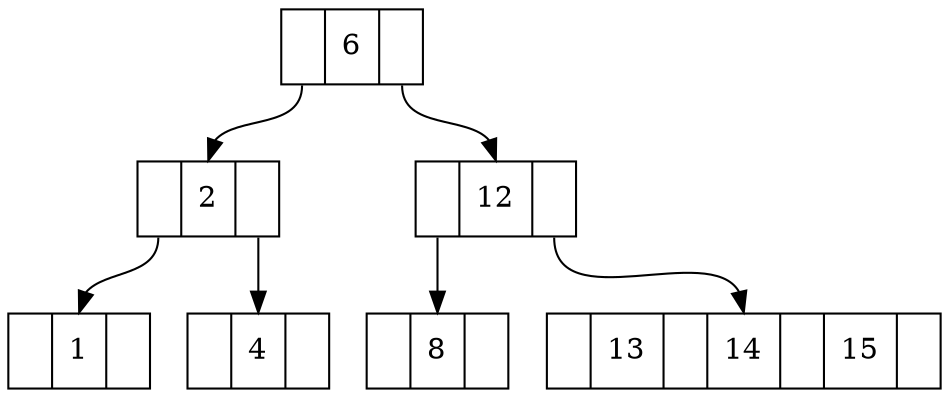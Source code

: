 // btree
digraph G {
	node [shape=record]
		1 [label="<f0> |<f1> 6|<f2> "]
		10 [label="<f0> |<f1> 2|<f2> "]
		100 [label="<f0> |<f1> 1|<f2> "]
		101 [label="<f0> |<f1> 4|<f2> "]
		11 [label="<f0> |<f1> 12|<f2> "]
		110 [label="<f0> |<f1> 8|<f2> "]
		111 [label="<f0> |<f1> 13|<f2> |<f3> 14|<f4> |<f5> 15|<f6> "]
			1:<f0> -> 10:<f1>
			10:<f0> -> 100:<f1>
			10:<f2> -> 101:<f1>
			1:<f2> -> 11:<f1>
			11:<f0> -> 110:<f1>
			11:<f2> -> 111:<f3>
}